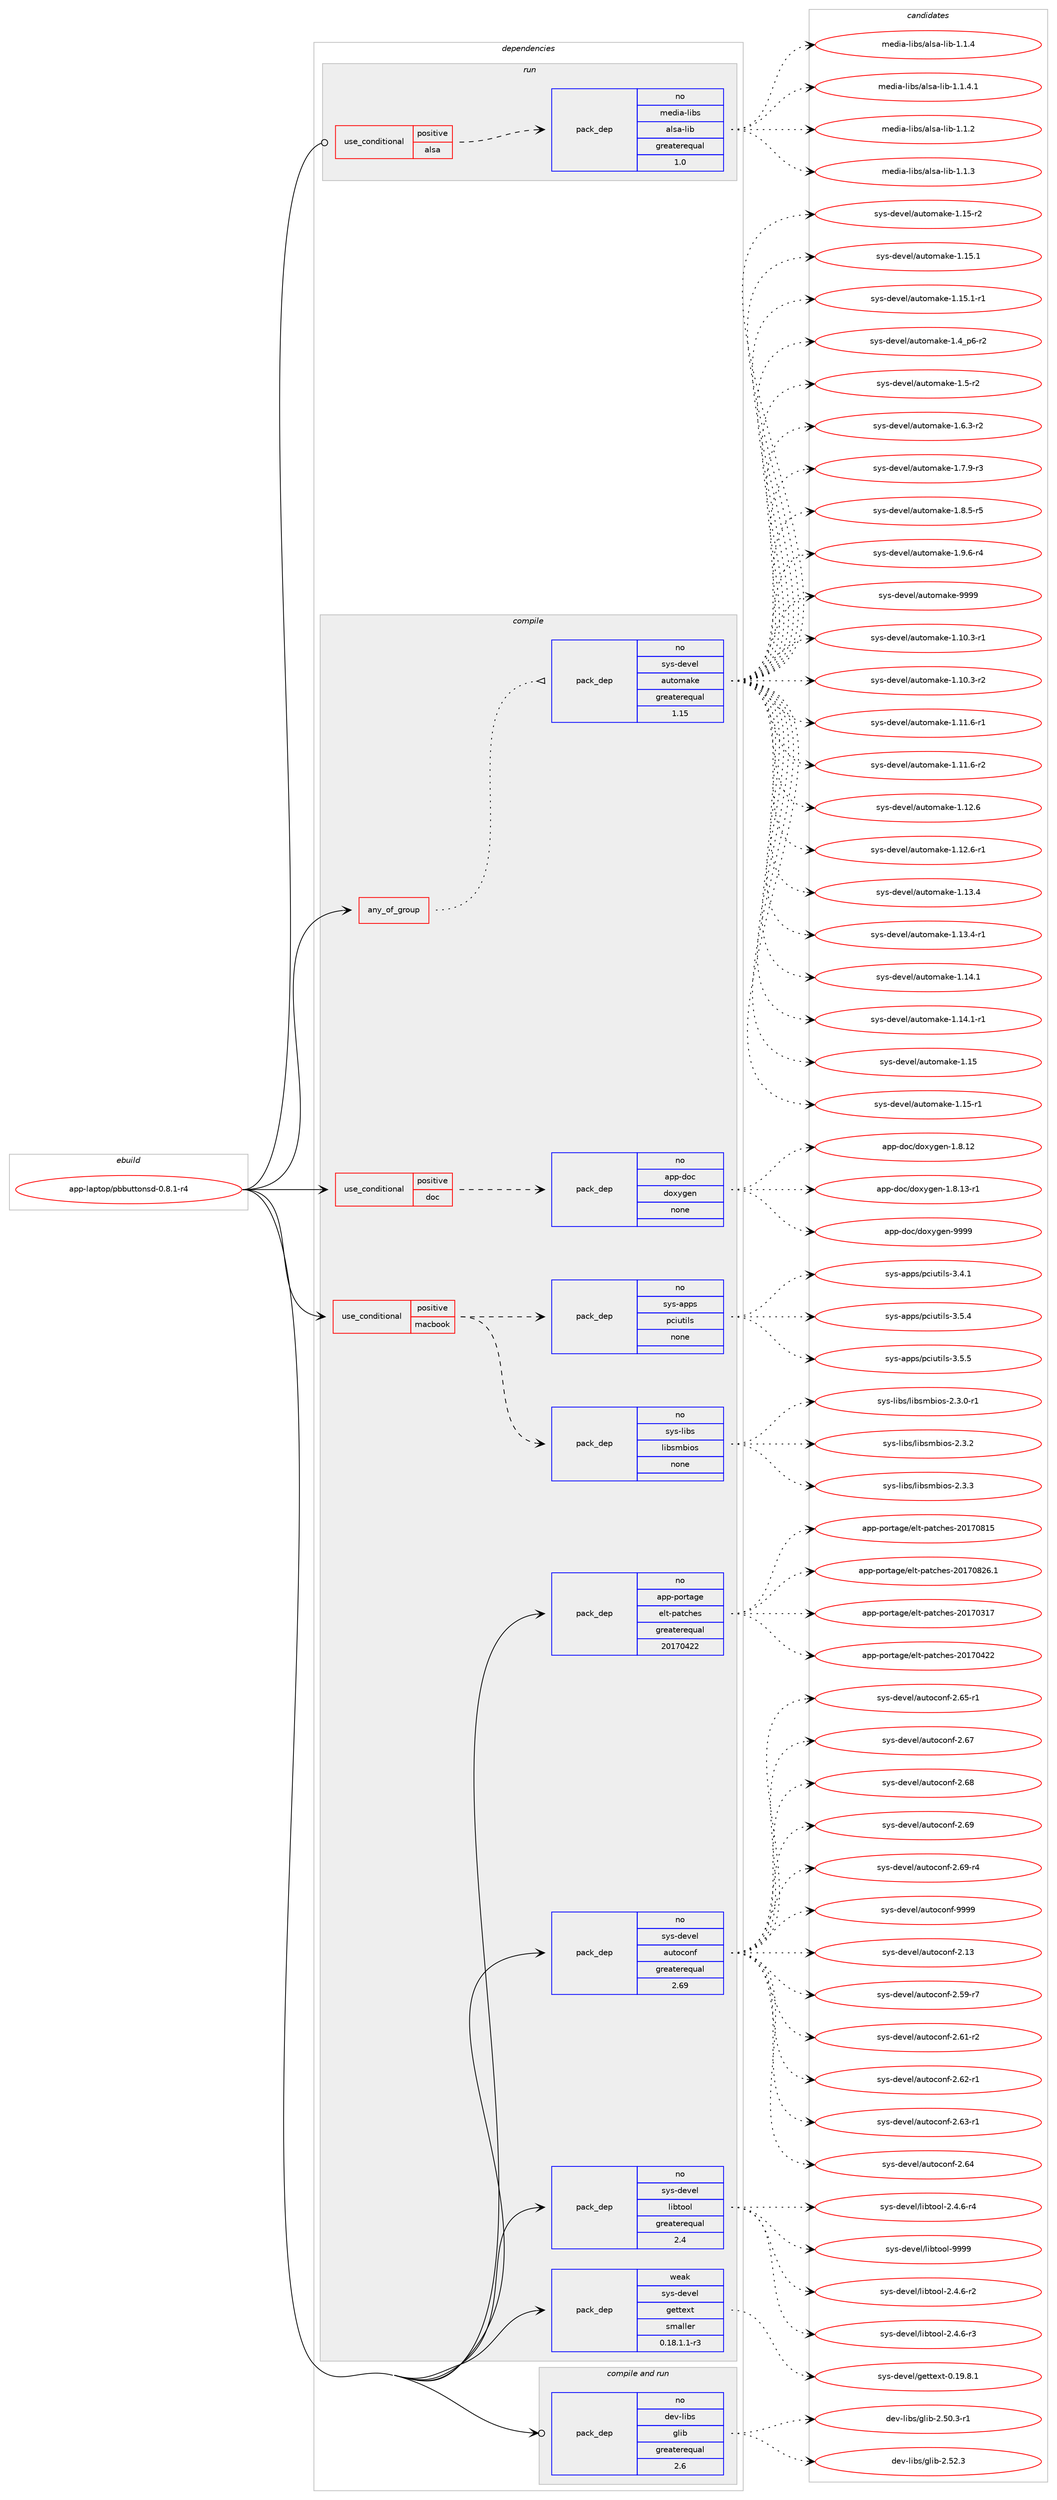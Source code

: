 digraph prolog {

# *************
# Graph options
# *************

newrank=true;
concentrate=true;
compound=true;
graph [rankdir=LR,fontname=Helvetica,fontsize=10,ranksep=1.5];#, ranksep=2.5, nodesep=0.2];
edge  [arrowhead=vee];
node  [fontname=Helvetica,fontsize=10];

# **********
# The ebuild
# **********

subgraph cluster_leftcol {
color=gray;
rank=same;
label=<<i>ebuild</i>>;
id [label="app-laptop/pbbuttonsd-0.8.1-r4", color=red, width=4, href="../app-laptop/pbbuttonsd-0.8.1-r4.svg"];
}

# ****************
# The dependencies
# ****************

subgraph cluster_midcol {
color=gray;
label=<<i>dependencies</i>>;
subgraph cluster_compile {
fillcolor="#eeeeee";
style=filled;
label=<<i>compile</i>>;
subgraph any716 {
dependency44261 [label=<<TABLE BORDER="0" CELLBORDER="1" CELLSPACING="0" CELLPADDING="4"><TR><TD CELLPADDING="10">any_of_group</TD></TR></TABLE>>, shape=none, color=red];subgraph pack31447 {
dependency44262 [label=<<TABLE BORDER="0" CELLBORDER="1" CELLSPACING="0" CELLPADDING="4" WIDTH="220"><TR><TD ROWSPAN="6" CELLPADDING="30">pack_dep</TD></TR><TR><TD WIDTH="110">no</TD></TR><TR><TD>sys-devel</TD></TR><TR><TD>automake</TD></TR><TR><TD>greaterequal</TD></TR><TR><TD>1.15</TD></TR></TABLE>>, shape=none, color=blue];
}
dependency44261:e -> dependency44262:w [weight=20,style="dotted",arrowhead="oinv"];
}
id:e -> dependency44261:w [weight=20,style="solid",arrowhead="vee"];
subgraph cond12078 {
dependency44263 [label=<<TABLE BORDER="0" CELLBORDER="1" CELLSPACING="0" CELLPADDING="4"><TR><TD ROWSPAN="3" CELLPADDING="10">use_conditional</TD></TR><TR><TD>positive</TD></TR><TR><TD>doc</TD></TR></TABLE>>, shape=none, color=red];
subgraph pack31448 {
dependency44264 [label=<<TABLE BORDER="0" CELLBORDER="1" CELLSPACING="0" CELLPADDING="4" WIDTH="220"><TR><TD ROWSPAN="6" CELLPADDING="30">pack_dep</TD></TR><TR><TD WIDTH="110">no</TD></TR><TR><TD>app-doc</TD></TR><TR><TD>doxygen</TD></TR><TR><TD>none</TD></TR><TR><TD></TD></TR></TABLE>>, shape=none, color=blue];
}
dependency44263:e -> dependency44264:w [weight=20,style="dashed",arrowhead="vee"];
}
id:e -> dependency44263:w [weight=20,style="solid",arrowhead="vee"];
subgraph cond12079 {
dependency44265 [label=<<TABLE BORDER="0" CELLBORDER="1" CELLSPACING="0" CELLPADDING="4"><TR><TD ROWSPAN="3" CELLPADDING="10">use_conditional</TD></TR><TR><TD>positive</TD></TR><TR><TD>macbook</TD></TR></TABLE>>, shape=none, color=red];
subgraph pack31449 {
dependency44266 [label=<<TABLE BORDER="0" CELLBORDER="1" CELLSPACING="0" CELLPADDING="4" WIDTH="220"><TR><TD ROWSPAN="6" CELLPADDING="30">pack_dep</TD></TR><TR><TD WIDTH="110">no</TD></TR><TR><TD>sys-libs</TD></TR><TR><TD>libsmbios</TD></TR><TR><TD>none</TD></TR><TR><TD></TD></TR></TABLE>>, shape=none, color=blue];
}
dependency44265:e -> dependency44266:w [weight=20,style="dashed",arrowhead="vee"];
subgraph pack31450 {
dependency44267 [label=<<TABLE BORDER="0" CELLBORDER="1" CELLSPACING="0" CELLPADDING="4" WIDTH="220"><TR><TD ROWSPAN="6" CELLPADDING="30">pack_dep</TD></TR><TR><TD WIDTH="110">no</TD></TR><TR><TD>sys-apps</TD></TR><TR><TD>pciutils</TD></TR><TR><TD>none</TD></TR><TR><TD></TD></TR></TABLE>>, shape=none, color=blue];
}
dependency44265:e -> dependency44267:w [weight=20,style="dashed",arrowhead="vee"];
}
id:e -> dependency44265:w [weight=20,style="solid",arrowhead="vee"];
subgraph pack31451 {
dependency44268 [label=<<TABLE BORDER="0" CELLBORDER="1" CELLSPACING="0" CELLPADDING="4" WIDTH="220"><TR><TD ROWSPAN="6" CELLPADDING="30">pack_dep</TD></TR><TR><TD WIDTH="110">no</TD></TR><TR><TD>app-portage</TD></TR><TR><TD>elt-patches</TD></TR><TR><TD>greaterequal</TD></TR><TR><TD>20170422</TD></TR></TABLE>>, shape=none, color=blue];
}
id:e -> dependency44268:w [weight=20,style="solid",arrowhead="vee"];
subgraph pack31452 {
dependency44269 [label=<<TABLE BORDER="0" CELLBORDER="1" CELLSPACING="0" CELLPADDING="4" WIDTH="220"><TR><TD ROWSPAN="6" CELLPADDING="30">pack_dep</TD></TR><TR><TD WIDTH="110">no</TD></TR><TR><TD>sys-devel</TD></TR><TR><TD>autoconf</TD></TR><TR><TD>greaterequal</TD></TR><TR><TD>2.69</TD></TR></TABLE>>, shape=none, color=blue];
}
id:e -> dependency44269:w [weight=20,style="solid",arrowhead="vee"];
subgraph pack31453 {
dependency44270 [label=<<TABLE BORDER="0" CELLBORDER="1" CELLSPACING="0" CELLPADDING="4" WIDTH="220"><TR><TD ROWSPAN="6" CELLPADDING="30">pack_dep</TD></TR><TR><TD WIDTH="110">no</TD></TR><TR><TD>sys-devel</TD></TR><TR><TD>libtool</TD></TR><TR><TD>greaterequal</TD></TR><TR><TD>2.4</TD></TR></TABLE>>, shape=none, color=blue];
}
id:e -> dependency44270:w [weight=20,style="solid",arrowhead="vee"];
subgraph pack31454 {
dependency44271 [label=<<TABLE BORDER="0" CELLBORDER="1" CELLSPACING="0" CELLPADDING="4" WIDTH="220"><TR><TD ROWSPAN="6" CELLPADDING="30">pack_dep</TD></TR><TR><TD WIDTH="110">weak</TD></TR><TR><TD>sys-devel</TD></TR><TR><TD>gettext</TD></TR><TR><TD>smaller</TD></TR><TR><TD>0.18.1.1-r3</TD></TR></TABLE>>, shape=none, color=blue];
}
id:e -> dependency44271:w [weight=20,style="solid",arrowhead="vee"];
}
subgraph cluster_compileandrun {
fillcolor="#eeeeee";
style=filled;
label=<<i>compile and run</i>>;
subgraph pack31455 {
dependency44272 [label=<<TABLE BORDER="0" CELLBORDER="1" CELLSPACING="0" CELLPADDING="4" WIDTH="220"><TR><TD ROWSPAN="6" CELLPADDING="30">pack_dep</TD></TR><TR><TD WIDTH="110">no</TD></TR><TR><TD>dev-libs</TD></TR><TR><TD>glib</TD></TR><TR><TD>greaterequal</TD></TR><TR><TD>2.6</TD></TR></TABLE>>, shape=none, color=blue];
}
id:e -> dependency44272:w [weight=20,style="solid",arrowhead="odotvee"];
}
subgraph cluster_run {
fillcolor="#eeeeee";
style=filled;
label=<<i>run</i>>;
subgraph cond12080 {
dependency44273 [label=<<TABLE BORDER="0" CELLBORDER="1" CELLSPACING="0" CELLPADDING="4"><TR><TD ROWSPAN="3" CELLPADDING="10">use_conditional</TD></TR><TR><TD>positive</TD></TR><TR><TD>alsa</TD></TR></TABLE>>, shape=none, color=red];
subgraph pack31456 {
dependency44274 [label=<<TABLE BORDER="0" CELLBORDER="1" CELLSPACING="0" CELLPADDING="4" WIDTH="220"><TR><TD ROWSPAN="6" CELLPADDING="30">pack_dep</TD></TR><TR><TD WIDTH="110">no</TD></TR><TR><TD>media-libs</TD></TR><TR><TD>alsa-lib</TD></TR><TR><TD>greaterequal</TD></TR><TR><TD>1.0</TD></TR></TABLE>>, shape=none, color=blue];
}
dependency44273:e -> dependency44274:w [weight=20,style="dashed",arrowhead="vee"];
}
id:e -> dependency44273:w [weight=20,style="solid",arrowhead="odot"];
}
}

# **************
# The candidates
# **************

subgraph cluster_choices {
rank=same;
color=gray;
label=<<i>candidates</i>>;

subgraph choice31447 {
color=black;
nodesep=1;
choice11512111545100101118101108479711711611110997107101454946494846514511449 [label="sys-devel/automake-1.10.3-r1", color=red, width=4,href="../sys-devel/automake-1.10.3-r1.svg"];
choice11512111545100101118101108479711711611110997107101454946494846514511450 [label="sys-devel/automake-1.10.3-r2", color=red, width=4,href="../sys-devel/automake-1.10.3-r2.svg"];
choice11512111545100101118101108479711711611110997107101454946494946544511449 [label="sys-devel/automake-1.11.6-r1", color=red, width=4,href="../sys-devel/automake-1.11.6-r1.svg"];
choice11512111545100101118101108479711711611110997107101454946494946544511450 [label="sys-devel/automake-1.11.6-r2", color=red, width=4,href="../sys-devel/automake-1.11.6-r2.svg"];
choice1151211154510010111810110847971171161111099710710145494649504654 [label="sys-devel/automake-1.12.6", color=red, width=4,href="../sys-devel/automake-1.12.6.svg"];
choice11512111545100101118101108479711711611110997107101454946495046544511449 [label="sys-devel/automake-1.12.6-r1", color=red, width=4,href="../sys-devel/automake-1.12.6-r1.svg"];
choice1151211154510010111810110847971171161111099710710145494649514652 [label="sys-devel/automake-1.13.4", color=red, width=4,href="../sys-devel/automake-1.13.4.svg"];
choice11512111545100101118101108479711711611110997107101454946495146524511449 [label="sys-devel/automake-1.13.4-r1", color=red, width=4,href="../sys-devel/automake-1.13.4-r1.svg"];
choice1151211154510010111810110847971171161111099710710145494649524649 [label="sys-devel/automake-1.14.1", color=red, width=4,href="../sys-devel/automake-1.14.1.svg"];
choice11512111545100101118101108479711711611110997107101454946495246494511449 [label="sys-devel/automake-1.14.1-r1", color=red, width=4,href="../sys-devel/automake-1.14.1-r1.svg"];
choice115121115451001011181011084797117116111109971071014549464953 [label="sys-devel/automake-1.15", color=red, width=4,href="../sys-devel/automake-1.15.svg"];
choice1151211154510010111810110847971171161111099710710145494649534511449 [label="sys-devel/automake-1.15-r1", color=red, width=4,href="../sys-devel/automake-1.15-r1.svg"];
choice1151211154510010111810110847971171161111099710710145494649534511450 [label="sys-devel/automake-1.15-r2", color=red, width=4,href="../sys-devel/automake-1.15-r2.svg"];
choice1151211154510010111810110847971171161111099710710145494649534649 [label="sys-devel/automake-1.15.1", color=red, width=4,href="../sys-devel/automake-1.15.1.svg"];
choice11512111545100101118101108479711711611110997107101454946495346494511449 [label="sys-devel/automake-1.15.1-r1", color=red, width=4,href="../sys-devel/automake-1.15.1-r1.svg"];
choice115121115451001011181011084797117116111109971071014549465295112544511450 [label="sys-devel/automake-1.4_p6-r2", color=red, width=4,href="../sys-devel/automake-1.4_p6-r2.svg"];
choice11512111545100101118101108479711711611110997107101454946534511450 [label="sys-devel/automake-1.5-r2", color=red, width=4,href="../sys-devel/automake-1.5-r2.svg"];
choice115121115451001011181011084797117116111109971071014549465446514511450 [label="sys-devel/automake-1.6.3-r2", color=red, width=4,href="../sys-devel/automake-1.6.3-r2.svg"];
choice115121115451001011181011084797117116111109971071014549465546574511451 [label="sys-devel/automake-1.7.9-r3", color=red, width=4,href="../sys-devel/automake-1.7.9-r3.svg"];
choice115121115451001011181011084797117116111109971071014549465646534511453 [label="sys-devel/automake-1.8.5-r5", color=red, width=4,href="../sys-devel/automake-1.8.5-r5.svg"];
choice115121115451001011181011084797117116111109971071014549465746544511452 [label="sys-devel/automake-1.9.6-r4", color=red, width=4,href="../sys-devel/automake-1.9.6-r4.svg"];
choice115121115451001011181011084797117116111109971071014557575757 [label="sys-devel/automake-9999", color=red, width=4,href="../sys-devel/automake-9999.svg"];
dependency44262:e -> choice11512111545100101118101108479711711611110997107101454946494846514511449:w [style=dotted,weight="100"];
dependency44262:e -> choice11512111545100101118101108479711711611110997107101454946494846514511450:w [style=dotted,weight="100"];
dependency44262:e -> choice11512111545100101118101108479711711611110997107101454946494946544511449:w [style=dotted,weight="100"];
dependency44262:e -> choice11512111545100101118101108479711711611110997107101454946494946544511450:w [style=dotted,weight="100"];
dependency44262:e -> choice1151211154510010111810110847971171161111099710710145494649504654:w [style=dotted,weight="100"];
dependency44262:e -> choice11512111545100101118101108479711711611110997107101454946495046544511449:w [style=dotted,weight="100"];
dependency44262:e -> choice1151211154510010111810110847971171161111099710710145494649514652:w [style=dotted,weight="100"];
dependency44262:e -> choice11512111545100101118101108479711711611110997107101454946495146524511449:w [style=dotted,weight="100"];
dependency44262:e -> choice1151211154510010111810110847971171161111099710710145494649524649:w [style=dotted,weight="100"];
dependency44262:e -> choice11512111545100101118101108479711711611110997107101454946495246494511449:w [style=dotted,weight="100"];
dependency44262:e -> choice115121115451001011181011084797117116111109971071014549464953:w [style=dotted,weight="100"];
dependency44262:e -> choice1151211154510010111810110847971171161111099710710145494649534511449:w [style=dotted,weight="100"];
dependency44262:e -> choice1151211154510010111810110847971171161111099710710145494649534511450:w [style=dotted,weight="100"];
dependency44262:e -> choice1151211154510010111810110847971171161111099710710145494649534649:w [style=dotted,weight="100"];
dependency44262:e -> choice11512111545100101118101108479711711611110997107101454946495346494511449:w [style=dotted,weight="100"];
dependency44262:e -> choice115121115451001011181011084797117116111109971071014549465295112544511450:w [style=dotted,weight="100"];
dependency44262:e -> choice11512111545100101118101108479711711611110997107101454946534511450:w [style=dotted,weight="100"];
dependency44262:e -> choice115121115451001011181011084797117116111109971071014549465446514511450:w [style=dotted,weight="100"];
dependency44262:e -> choice115121115451001011181011084797117116111109971071014549465546574511451:w [style=dotted,weight="100"];
dependency44262:e -> choice115121115451001011181011084797117116111109971071014549465646534511453:w [style=dotted,weight="100"];
dependency44262:e -> choice115121115451001011181011084797117116111109971071014549465746544511452:w [style=dotted,weight="100"];
dependency44262:e -> choice115121115451001011181011084797117116111109971071014557575757:w [style=dotted,weight="100"];
}
subgraph choice31448 {
color=black;
nodesep=1;
choice9711211245100111994710011112012110310111045494656464950 [label="app-doc/doxygen-1.8.12", color=red, width=4,href="../app-doc/doxygen-1.8.12.svg"];
choice97112112451001119947100111120121103101110454946564649514511449 [label="app-doc/doxygen-1.8.13-r1", color=red, width=4,href="../app-doc/doxygen-1.8.13-r1.svg"];
choice971121124510011199471001111201211031011104557575757 [label="app-doc/doxygen-9999", color=red, width=4,href="../app-doc/doxygen-9999.svg"];
dependency44264:e -> choice9711211245100111994710011112012110310111045494656464950:w [style=dotted,weight="100"];
dependency44264:e -> choice97112112451001119947100111120121103101110454946564649514511449:w [style=dotted,weight="100"];
dependency44264:e -> choice971121124510011199471001111201211031011104557575757:w [style=dotted,weight="100"];
}
subgraph choice31449 {
color=black;
nodesep=1;
choice11512111545108105981154710810598115109981051111154550465146484511449 [label="sys-libs/libsmbios-2.3.0-r1", color=red, width=4,href="../sys-libs/libsmbios-2.3.0-r1.svg"];
choice1151211154510810598115471081059811510998105111115455046514650 [label="sys-libs/libsmbios-2.3.2", color=red, width=4,href="../sys-libs/libsmbios-2.3.2.svg"];
choice1151211154510810598115471081059811510998105111115455046514651 [label="sys-libs/libsmbios-2.3.3", color=red, width=4,href="../sys-libs/libsmbios-2.3.3.svg"];
dependency44266:e -> choice11512111545108105981154710810598115109981051111154550465146484511449:w [style=dotted,weight="100"];
dependency44266:e -> choice1151211154510810598115471081059811510998105111115455046514650:w [style=dotted,weight="100"];
dependency44266:e -> choice1151211154510810598115471081059811510998105111115455046514651:w [style=dotted,weight="100"];
}
subgraph choice31450 {
color=black;
nodesep=1;
choice11512111545971121121154711299105117116105108115455146524649 [label="sys-apps/pciutils-3.4.1", color=red, width=4,href="../sys-apps/pciutils-3.4.1.svg"];
choice11512111545971121121154711299105117116105108115455146534652 [label="sys-apps/pciutils-3.5.4", color=red, width=4,href="../sys-apps/pciutils-3.5.4.svg"];
choice11512111545971121121154711299105117116105108115455146534653 [label="sys-apps/pciutils-3.5.5", color=red, width=4,href="../sys-apps/pciutils-3.5.5.svg"];
dependency44267:e -> choice11512111545971121121154711299105117116105108115455146524649:w [style=dotted,weight="100"];
dependency44267:e -> choice11512111545971121121154711299105117116105108115455146534652:w [style=dotted,weight="100"];
dependency44267:e -> choice11512111545971121121154711299105117116105108115455146534653:w [style=dotted,weight="100"];
}
subgraph choice31451 {
color=black;
nodesep=1;
choice97112112451121111141169710310147101108116451129711699104101115455048495548514955 [label="app-portage/elt-patches-20170317", color=red, width=4,href="../app-portage/elt-patches-20170317.svg"];
choice97112112451121111141169710310147101108116451129711699104101115455048495548525050 [label="app-portage/elt-patches-20170422", color=red, width=4,href="../app-portage/elt-patches-20170422.svg"];
choice97112112451121111141169710310147101108116451129711699104101115455048495548564953 [label="app-portage/elt-patches-20170815", color=red, width=4,href="../app-portage/elt-patches-20170815.svg"];
choice971121124511211111411697103101471011081164511297116991041011154550484955485650544649 [label="app-portage/elt-patches-20170826.1", color=red, width=4,href="../app-portage/elt-patches-20170826.1.svg"];
dependency44268:e -> choice97112112451121111141169710310147101108116451129711699104101115455048495548514955:w [style=dotted,weight="100"];
dependency44268:e -> choice97112112451121111141169710310147101108116451129711699104101115455048495548525050:w [style=dotted,weight="100"];
dependency44268:e -> choice97112112451121111141169710310147101108116451129711699104101115455048495548564953:w [style=dotted,weight="100"];
dependency44268:e -> choice971121124511211111411697103101471011081164511297116991041011154550484955485650544649:w [style=dotted,weight="100"];
}
subgraph choice31452 {
color=black;
nodesep=1;
choice115121115451001011181011084797117116111991111101024550464951 [label="sys-devel/autoconf-2.13", color=red, width=4,href="../sys-devel/autoconf-2.13.svg"];
choice1151211154510010111810110847971171161119911111010245504653574511455 [label="sys-devel/autoconf-2.59-r7", color=red, width=4,href="../sys-devel/autoconf-2.59-r7.svg"];
choice1151211154510010111810110847971171161119911111010245504654494511450 [label="sys-devel/autoconf-2.61-r2", color=red, width=4,href="../sys-devel/autoconf-2.61-r2.svg"];
choice1151211154510010111810110847971171161119911111010245504654504511449 [label="sys-devel/autoconf-2.62-r1", color=red, width=4,href="../sys-devel/autoconf-2.62-r1.svg"];
choice1151211154510010111810110847971171161119911111010245504654514511449 [label="sys-devel/autoconf-2.63-r1", color=red, width=4,href="../sys-devel/autoconf-2.63-r1.svg"];
choice115121115451001011181011084797117116111991111101024550465452 [label="sys-devel/autoconf-2.64", color=red, width=4,href="../sys-devel/autoconf-2.64.svg"];
choice1151211154510010111810110847971171161119911111010245504654534511449 [label="sys-devel/autoconf-2.65-r1", color=red, width=4,href="../sys-devel/autoconf-2.65-r1.svg"];
choice115121115451001011181011084797117116111991111101024550465455 [label="sys-devel/autoconf-2.67", color=red, width=4,href="../sys-devel/autoconf-2.67.svg"];
choice115121115451001011181011084797117116111991111101024550465456 [label="sys-devel/autoconf-2.68", color=red, width=4,href="../sys-devel/autoconf-2.68.svg"];
choice115121115451001011181011084797117116111991111101024550465457 [label="sys-devel/autoconf-2.69", color=red, width=4,href="../sys-devel/autoconf-2.69.svg"];
choice1151211154510010111810110847971171161119911111010245504654574511452 [label="sys-devel/autoconf-2.69-r4", color=red, width=4,href="../sys-devel/autoconf-2.69-r4.svg"];
choice115121115451001011181011084797117116111991111101024557575757 [label="sys-devel/autoconf-9999", color=red, width=4,href="../sys-devel/autoconf-9999.svg"];
dependency44269:e -> choice115121115451001011181011084797117116111991111101024550464951:w [style=dotted,weight="100"];
dependency44269:e -> choice1151211154510010111810110847971171161119911111010245504653574511455:w [style=dotted,weight="100"];
dependency44269:e -> choice1151211154510010111810110847971171161119911111010245504654494511450:w [style=dotted,weight="100"];
dependency44269:e -> choice1151211154510010111810110847971171161119911111010245504654504511449:w [style=dotted,weight="100"];
dependency44269:e -> choice1151211154510010111810110847971171161119911111010245504654514511449:w [style=dotted,weight="100"];
dependency44269:e -> choice115121115451001011181011084797117116111991111101024550465452:w [style=dotted,weight="100"];
dependency44269:e -> choice1151211154510010111810110847971171161119911111010245504654534511449:w [style=dotted,weight="100"];
dependency44269:e -> choice115121115451001011181011084797117116111991111101024550465455:w [style=dotted,weight="100"];
dependency44269:e -> choice115121115451001011181011084797117116111991111101024550465456:w [style=dotted,weight="100"];
dependency44269:e -> choice115121115451001011181011084797117116111991111101024550465457:w [style=dotted,weight="100"];
dependency44269:e -> choice1151211154510010111810110847971171161119911111010245504654574511452:w [style=dotted,weight="100"];
dependency44269:e -> choice115121115451001011181011084797117116111991111101024557575757:w [style=dotted,weight="100"];
}
subgraph choice31453 {
color=black;
nodesep=1;
choice1151211154510010111810110847108105981161111111084550465246544511450 [label="sys-devel/libtool-2.4.6-r2", color=red, width=4,href="../sys-devel/libtool-2.4.6-r2.svg"];
choice1151211154510010111810110847108105981161111111084550465246544511451 [label="sys-devel/libtool-2.4.6-r3", color=red, width=4,href="../sys-devel/libtool-2.4.6-r3.svg"];
choice1151211154510010111810110847108105981161111111084550465246544511452 [label="sys-devel/libtool-2.4.6-r4", color=red, width=4,href="../sys-devel/libtool-2.4.6-r4.svg"];
choice1151211154510010111810110847108105981161111111084557575757 [label="sys-devel/libtool-9999", color=red, width=4,href="../sys-devel/libtool-9999.svg"];
dependency44270:e -> choice1151211154510010111810110847108105981161111111084550465246544511450:w [style=dotted,weight="100"];
dependency44270:e -> choice1151211154510010111810110847108105981161111111084550465246544511451:w [style=dotted,weight="100"];
dependency44270:e -> choice1151211154510010111810110847108105981161111111084550465246544511452:w [style=dotted,weight="100"];
dependency44270:e -> choice1151211154510010111810110847108105981161111111084557575757:w [style=dotted,weight="100"];
}
subgraph choice31454 {
color=black;
nodesep=1;
choice1151211154510010111810110847103101116116101120116454846495746564649 [label="sys-devel/gettext-0.19.8.1", color=red, width=4,href="../sys-devel/gettext-0.19.8.1.svg"];
dependency44271:e -> choice1151211154510010111810110847103101116116101120116454846495746564649:w [style=dotted,weight="100"];
}
subgraph choice31455 {
color=black;
nodesep=1;
choice10010111845108105981154710310810598455046534846514511449 [label="dev-libs/glib-2.50.3-r1", color=red, width=4,href="../dev-libs/glib-2.50.3-r1.svg"];
choice1001011184510810598115471031081059845504653504651 [label="dev-libs/glib-2.52.3", color=red, width=4,href="../dev-libs/glib-2.52.3.svg"];
dependency44272:e -> choice10010111845108105981154710310810598455046534846514511449:w [style=dotted,weight="100"];
dependency44272:e -> choice1001011184510810598115471031081059845504653504651:w [style=dotted,weight="100"];
}
subgraph choice31456 {
color=black;
nodesep=1;
choice1091011001059745108105981154797108115974510810598454946494650 [label="media-libs/alsa-lib-1.1.2", color=red, width=4,href="../media-libs/alsa-lib-1.1.2.svg"];
choice1091011001059745108105981154797108115974510810598454946494651 [label="media-libs/alsa-lib-1.1.3", color=red, width=4,href="../media-libs/alsa-lib-1.1.3.svg"];
choice1091011001059745108105981154797108115974510810598454946494652 [label="media-libs/alsa-lib-1.1.4", color=red, width=4,href="../media-libs/alsa-lib-1.1.4.svg"];
choice10910110010597451081059811547971081159745108105984549464946524649 [label="media-libs/alsa-lib-1.1.4.1", color=red, width=4,href="../media-libs/alsa-lib-1.1.4.1.svg"];
dependency44274:e -> choice1091011001059745108105981154797108115974510810598454946494650:w [style=dotted,weight="100"];
dependency44274:e -> choice1091011001059745108105981154797108115974510810598454946494651:w [style=dotted,weight="100"];
dependency44274:e -> choice1091011001059745108105981154797108115974510810598454946494652:w [style=dotted,weight="100"];
dependency44274:e -> choice10910110010597451081059811547971081159745108105984549464946524649:w [style=dotted,weight="100"];
}
}

}
